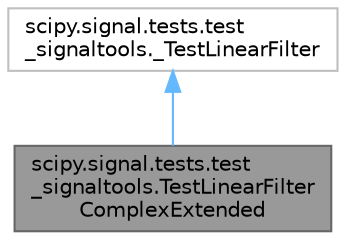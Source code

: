 digraph "scipy.signal.tests.test_signaltools.TestLinearFilterComplexExtended"
{
 // LATEX_PDF_SIZE
  bgcolor="transparent";
  edge [fontname=Helvetica,fontsize=10,labelfontname=Helvetica,labelfontsize=10];
  node [fontname=Helvetica,fontsize=10,shape=box,height=0.2,width=0.4];
  Node1 [id="Node000001",label="scipy.signal.tests.test\l_signaltools.TestLinearFilter\lComplexExtended",height=0.2,width=0.4,color="gray40", fillcolor="grey60", style="filled", fontcolor="black",tooltip=" "];
  Node2 -> Node1 [id="edge1_Node000001_Node000002",dir="back",color="steelblue1",style="solid",tooltip=" "];
  Node2 [id="Node000002",label="scipy.signal.tests.test\l_signaltools._TestLinearFilter",height=0.2,width=0.4,color="grey75", fillcolor="white", style="filled",URL="$d0/db9/classscipy_1_1signal_1_1tests_1_1test__signaltools_1_1__TestLinearFilter.html",tooltip=" "];
}
